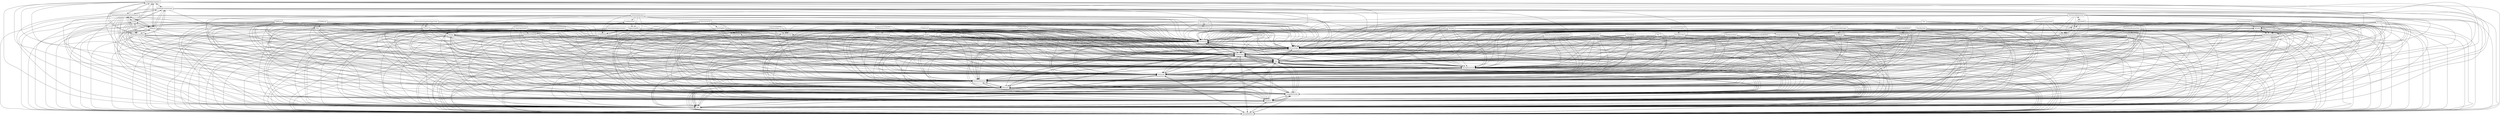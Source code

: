 digraph{
graph [rankdir=TB];
node [shape=box];
edge [arrowhead=normal];
0[label="Performancecritical",]
1[label="Onlinepayments",]
2[label="Relationaldata",]
3[label="Persistence",]
4[label="Thirdpartywebdesigner",]
5[label="Existingdataschema",]
6[label="Newdata",]
7[label="Bulkemail",]
8[label="Newmessagingsystem",]
9[label="Springbatch",]
10[label="Integrationwithexistingsystems",]
11[label="YQL",]
12[label="Bulkprocessing",]
13[label="Opensystem",]
14[label="Businesslogic",]
15[label="SpringWebFlow",]
16[label="Legalrequirement",]
17[label="AJAX",]
18[label="DOMParser",]
19[label="Pageflows",]
20[label="Externalhostingathostingprovider",]
21[label="Loadbalancing",]
22[label="JMS",]
23[label="Businesscontinuity",]
24[label="Security",]
25[label="Email",]
26[label="Newdesign",]
27[label="GoogleWebToolkit",]
28[label="Internalhostingatcustomer",]
29[label="Hibernate",]
30[label="Performancetesting",]
31[label="Distributedtransactions",]
32[label="Highavailability",]
33[label="ApacheMQ",]
34[label="Dataprocessing",]
35[label="NakedObjectspattern",]
36[label="JQuery",]
37[label="Existingdesign",]
38[label="Existingdata",]
39[label="Relationaldatabase",]
40[label="Manualtransformationsbetweenlayers",]
41[label="Lookuptables",]
42[label="Transactions",]
43[label="Usersessions",]
44[label="Existingmessagingsystem",]
45[label="Customlogic",]
46[label="Datamodel",]
47[label="JSONtoJavaconversions",]
48[label="Automatictransformationsbetweenlayers",]
49[label="Springframework",]
50[label="Transactionsecurity",]
51[label="Droolsrulesengine",]
52[label="SelfprovidedRDBMS",]
53[label="Messaging",]
54[label="JSONrepresentation",]
55[label="Businessrequirement",]
56[label="CustomerprovidedRDBMS",]
57[label="JPAbeans",]
58[label="Datasecurity",]
59[label="Core",]
60[label="New",]
61[label="Sessionreplication",]
62[label="SAXParser",]
63[label="Dataconversion",]
64[label="Text",]
65[label="jsonlib",]
66[label="HSQLDB",]
67[label="Existing",]
68[label="Presentation",]
69[label="Hosting",]
70[label="Closedsystem",]
71[label="Clustering",]
72[label="Tomcat",]
73[label="XML",]
74[label="Businessrules",]
75[label="Identitymanagement",]
76[label="Newdataschema",]
0->3[label="",]
0->14[label="",]
0->15[label="",]
0->17[label="",]
0->19[label="",]
0->27[label="",]
0->29[label="",]
0->30[label="",]
0->39[label="",]
0->46[label="",]
0->49[label="",]
0->59[label="",]
0->68[label="",]
1->3[label="",]
1->14[label="",]
1->15[label="",]
1->17[label="",]
1->19[label="",]
1->27[label="",]
1->29[label="",]
1->39[label="",]
1->46[label="",]
1->49[label="",]
1->59[label="",]
1->68[label="",]
2->3[label="",]
2->14[label="",]
2->15[label="",]
2->17[label="",]
2->19[label="",]
2->27[label="",]
2->29[label="",]
2->34[label="",]
2->39[label="",]
2->46[label="",]
2->49[label="",]
2->59[label="",]
2->68[label="",]
3->14[label="",]
3->15[label="",]
3->17[label="",]
3->19[label="",]
3->27[label="",]
3->29[label="",]
3->39[label="",]
3->46[label="",]
3->49[label="",]
3->59[label="",]
3->68[label="",]
4->3[label="",]
4->14[label="",]
4->15[label="",]
4->17[label="",]
4->19[label="",]
4->26[label="",]
4->27[label="",]
4->29[label="",]
4->39[label="",]
4->46[label="",]
4->49[label="",]
4->59[label="",]
4->68[label="",]
5->3[label="",]
5->14[label="",]
5->15[label="",]
5->17[label="",]
5->19[label="",]
5->27[label="",]
5->29[label="",]
5->39[label="",]
5->46[label="",]
5->49[label="",]
5->59[label="",]
5->68[label="",]
6->3[label="",]
6->14[label="",]
6->15[label="",]
6->17[label="",]
6->19[label="",]
6->27[label="",]
6->29[label="",]
6->39[label="",]
6->41[label="",]
6->46[label="",]
6->49[label="",]
6->59[label="",]
6->68[label="",]
7->3[label="",]
7->14[label="",]
7->15[label="",]
7->17[label="",]
7->19[label="",]
7->25[label="",]
7->27[label="",]
7->29[label="",]
7->39[label="",]
7->46[label="",]
7->49[label="",]
7->59[label="",]
7->68[label="",]
8->3[label="",]
8->14[label="",]
8->15[label="",]
8->17[label="",]
8->19[label="",]
8->22[label="",]
8->27[label="",]
8->29[label="",]
8->33[label="",]
8->39[label="",]
8->46[label="",]
8->49[label="",]
8->53[label="",]
8->59[label="",]
8->68[label="",]
9->3[label="",]
9->12[label="",]
9->14[label="",]
9->15[label="",]
9->17[label="",]
9->19[label="",]
9->27[label="",]
9->29[label="",]
9->34[label="",]
9->39[label="",]
9->46[label="",]
9->49[label="",]
9->59[label="",]
9->68[label="",]
10->3[label="",]
10->14[label="",]
10->15[label="",]
10->17[label="",]
10->19[label="",]
10->27[label="",]
10->29[label="",]
10->39[label="",]
10->46[label="",]
10->49[label="",]
10->59[label="",]
10->68[label="",]
11->3[label="",]
11->14[label="",]
11->15[label="",]
11->17[label="",]
11->19[label="",]
11->27[label="",]
11->29[label="",]
11->39[label="",]
11->46[label="",]
11->49[label="",]
11->59[label="",]
11->68[label="",]
12->3[label="",]
12->9[label="",]
12->14[label="",]
12->15[label="",]
12->17[label="",]
12->19[label="",]
12->27[label="",]
12->29[label="",]
12->34[label="",]
12->39[label="",]
12->46[label="",]
12->49[label="",]
12->59[label="",]
12->68[label="",]
13->3[label="",]
13->10[label="",]
13->14[label="",]
13->15[label="",]
13->17[label="",]
13->19[label="",]
13->27[label="",]
13->29[label="",]
13->39[label="",]
13->46[label="",]
13->49[label="",]
13->59[label="",]
13->68[label="",]
14->3[label="",]
14->15[label="",]
14->17[label="",]
14->19[label="",]
14->27[label="",]
14->29[label="",]
14->39[label="",]
14->46[label="",]
14->49[label="",]
14->59[label="",]
14->68[label="",]
15->3[label="",]
15->14[label="",]
15->17[label="",]
15->19[label="",]
15->27[label="",]
15->29[label="",]
15->39[label="",]
15->46[label="",]
15->49[label="",]
15->59[label="",]
15->68[label="",]
16->3[label="",]
16->14[label="",]
16->15[label="",]
16->17[label="",]
16->19[label="",]
16->23[label="",]
16->27[label="",]
16->29[label="",]
16->39[label="",]
16->46[label="",]
16->49[label="",]
16->59[label="",]
16->68[label="",]
17->3[label="",]
17->14[label="",]
17->15[label="",]
17->19[label="",]
17->27[label="",]
17->29[label="",]
17->39[label="",]
17->46[label="",]
17->49[label="",]
17->59[label="",]
17->68[label="",]
18->3[label="",]
18->14[label="",]
18->15[label="",]
18->17[label="",]
18->19[label="",]
18->27[label="",]
18->29[label="",]
18->34[label="",]
18->39[label="",]
18->46[label="",]
18->49[label="",]
18->59[label="",]
18->68[label="",]
18->73[label="",]
19->3[label="",]
19->14[label="",]
19->15[label="",]
19->17[label="",]
19->27[label="",]
19->29[label="",]
19->39[label="",]
19->46[label="",]
19->49[label="",]
19->59[label="",]
19->68[label="",]
20->3[label="",]
20->14[label="",]
20->15[label="",]
20->17[label="",]
20->19[label="",]
20->27[label="",]
20->29[label="",]
20->39[label="",]
20->46[label="",]
20->49[label="",]
20->59[label="",]
20->68[label="",]
20->69[label="",]
20->72[label="",]
21->3[label="",]
21->14[label="",]
21->15[label="",]
21->17[label="",]
21->19[label="",]
21->27[label="",]
21->29[label="",]
21->32[label="",]
21->39[label="",]
21->46[label="",]
21->49[label="",]
21->59[label="",]
21->68[label="",]
21->71[label="",]
22->3[label="",]
22->14[label="",]
22->15[label="",]
22->17[label="",]
22->19[label="",]
22->27[label="",]
22->29[label="",]
22->39[label="",]
22->46[label="",]
22->49[label="",]
22->53[label="",]
22->59[label="",]
22->68[label="",]
23->3[label="",]
23->14[label="",]
23->15[label="",]
23->17[label="",]
23->19[label="",]
23->27[label="",]
23->29[label="",]
23->39[label="",]
23->46[label="",]
23->49[label="",]
23->59[label="",]
23->68[label="",]
24->3[label="",]
24->14[label="",]
24->15[label="",]
24->17[label="",]
24->19[label="",]
24->27[label="",]
24->29[label="",]
24->39[label="",]
24->46[label="",]
24->49[label="",]
24->59[label="",]
24->68[label="",]
24->75[label="",]
25->3[label="",]
25->14[label="",]
25->15[label="",]
25->17[label="",]
25->19[label="",]
25->27[label="",]
25->29[label="",]
25->39[label="",]
25->46[label="",]
25->49[label="",]
25->59[label="",]
25->68[label="",]
26->3[label="",]
26->4[label="",]
26->14[label="",]
26->15[label="",]
26->17[label="",]
26->19[label="",]
26->27[label="",]
26->29[label="",]
26->39[label="",]
26->46[label="",]
26->49[label="",]
26->59[label="",]
26->68[label="",]
27->3[label="",]
27->14[label="",]
27->15[label="",]
27->17[label="",]
27->19[label="",]
27->29[label="",]
27->39[label="",]
27->46[label="",]
27->49[label="",]
27->59[label="",]
27->68[label="",]
28->3[label="",]
28->14[label="",]
28->15[label="",]
28->17[label="",]
28->19[label="",]
28->27[label="",]
28->29[label="",]
28->39[label="",]
28->46[label="",]
28->49[label="",]
28->59[label="",]
28->68[label="",]
28->69[label="",]
29->3[label="",]
29->14[label="",]
29->15[label="",]
29->17[label="",]
29->19[label="",]
29->27[label="",]
29->39[label="",]
29->46[label="",]
29->49[label="",]
29->59[label="",]
29->68[label="",]
30->0[label="",]
30->3[label="",]
30->14[label="",]
30->15[label="",]
30->17[label="",]
30->19[label="",]
30->27[label="",]
30->29[label="",]
30->39[label="",]
30->46[label="",]
30->49[label="",]
30->59[label="",]
30->68[label="",]
31->3[label="",]
31->14[label="",]
31->15[label="",]
31->17[label="",]
31->19[label="",]
31->27[label="",]
31->29[label="",]
31->39[label="",]
31->42[label="",]
31->46[label="",]
31->49[label="",]
31->59[label="",]
31->68[label="",]
32->3[label="",]
32->14[label="",]
32->15[label="",]
32->17[label="",]
32->19[label="",]
32->21[label="",]
32->27[label="",]
32->29[label="",]
32->39[label="",]
32->46[label="",]
32->49[label="",]
32->59[label="",]
32->68[label="",]
32->71[label="",]
33->3[label="",]
33->8[label="",]
33->14[label="",]
33->15[label="",]
33->17[label="",]
33->19[label="",]
33->22[label="",]
33->27[label="",]
33->29[label="",]
33->39[label="",]
33->46[label="",]
33->49[label="",]
33->53[label="",]
33->59[label="",]
33->68[label="",]
34->3[label="",]
34->14[label="",]
34->15[label="",]
34->17[label="",]
34->19[label="",]
34->27[label="",]
34->29[label="",]
34->39[label="",]
34->46[label="",]
34->49[label="",]
34->59[label="",]
34->68[label="",]
35->3[label="",]
35->14[label="",]
35->15[label="",]
35->17[label="",]
35->19[label="",]
35->27[label="",]
35->29[label="",]
35->39[label="",]
35->46[label="",]
35->47[label="",]
35->48[label="",]
35->49[label="",]
35->54[label="",]
35->57[label="",]
35->59[label="",]
35->65[label="",]
35->68[label="",]
36->3[label="",]
36->14[label="",]
36->15[label="",]
36->17[label="",]
36->19[label="",]
36->27[label="",]
36->29[label="",]
36->39[label="",]
36->46[label="",]
36->49[label="",]
36->59[label="",]
36->68[label="",]
37->3[label="",]
37->14[label="",]
37->15[label="",]
37->17[label="",]
37->19[label="",]
37->27[label="",]
37->29[label="",]
37->39[label="",]
37->46[label="",]
37->49[label="",]
37->59[label="",]
37->68[label="",]
38->3[label="",]
38->14[label="",]
38->15[label="",]
38->17[label="",]
38->19[label="",]
38->27[label="",]
38->29[label="",]
38->39[label="",]
38->41[label="",]
38->46[label="",]
38->49[label="",]
38->59[label="",]
38->68[label="",]
39->3[label="",]
39->14[label="",]
39->15[label="",]
39->17[label="",]
39->19[label="",]
39->27[label="",]
39->29[label="",]
39->46[label="",]
39->49[label="",]
39->59[label="",]
39->68[label="",]
40->3[label="",]
40->14[label="",]
40->15[label="",]
40->17[label="",]
40->19[label="",]
40->27[label="",]
40->29[label="",]
40->39[label="",]
40->46[label="",]
40->49[label="",]
40->59[label="",]
40->68[label="",]
41->3[label="",]
41->14[label="",]
41->15[label="",]
41->17[label="",]
41->19[label="",]
41->27[label="",]
41->29[label="",]
41->39[label="",]
41->46[label="",]
41->49[label="",]
41->59[label="",]
41->68[label="",]
42->3[label="",]
42->14[label="",]
42->15[label="",]
42->17[label="",]
42->19[label="",]
42->27[label="",]
42->29[label="",]
42->39[label="",]
42->46[label="",]
42->49[label="",]
42->59[label="",]
42->68[label="",]
43->3[label="",]
43->14[label="",]
43->15[label="",]
43->17[label="",]
43->19[label="",]
43->27[label="",]
43->29[label="",]
43->39[label="",]
43->46[label="",]
43->49[label="",]
43->59[label="",]
43->68[label="",]
44->3[label="",]
44->14[label="",]
44->15[label="",]
44->17[label="",]
44->19[label="",]
44->22[label="",]
44->27[label="",]
44->29[label="",]
44->39[label="",]
44->46[label="",]
44->49[label="",]
44->53[label="",]
44->59[label="",]
44->68[label="",]
45->3[label="",]
45->14[label="",]
45->15[label="",]
45->17[label="",]
45->19[label="",]
45->27[label="",]
45->29[label="",]
45->39[label="",]
45->46[label="",]
45->49[label="",]
45->59[label="",]
45->68[label="",]
46->3[label="",]
46->14[label="",]
46->15[label="",]
46->17[label="",]
46->19[label="",]
46->27[label="",]
46->29[label="",]
46->39[label="",]
46->49[label="",]
46->59[label="",]
46->68[label="",]
47->3[label="",]
47->14[label="",]
47->15[label="",]
47->17[label="",]
47->19[label="",]
47->27[label="",]
47->29[label="",]
47->35[label="",]
47->39[label="",]
47->46[label="",]
47->48[label="",]
47->49[label="",]
47->54[label="",]
47->57[label="",]
47->59[label="",]
47->65[label="",]
47->68[label="",]
48->3[label="",]
48->14[label="",]
48->15[label="",]
48->17[label="",]
48->19[label="",]
48->27[label="",]
48->29[label="",]
48->35[label="",]
48->39[label="",]
48->46[label="",]
48->47[label="",]
48->49[label="",]
48->54[label="",]
48->57[label="",]
48->59[label="",]
48->65[label="",]
48->68[label="",]
49->3[label="",]
49->14[label="",]
49->15[label="",]
49->17[label="",]
49->19[label="",]
49->27[label="",]
49->29[label="",]
49->39[label="",]
49->46[label="",]
49->59[label="",]
49->68[label="",]
50->3[label="",]
50->14[label="",]
50->15[label="",]
50->17[label="",]
50->19[label="",]
50->24[label="",]
50->27[label="",]
50->29[label="",]
50->39[label="",]
50->46[label="",]
50->49[label="",]
50->59[label="",]
50->68[label="",]
50->75[label="",]
51->3[label="",]
51->14[label="",]
51->15[label="",]
51->17[label="",]
51->19[label="",]
51->27[label="",]
51->29[label="",]
51->39[label="",]
51->46[label="",]
51->49[label="",]
51->59[label="",]
51->68[label="",]
51->74[label="",]
52->3[label="",]
52->14[label="",]
52->15[label="",]
52->17[label="",]
52->19[label="",]
52->27[label="",]
52->29[label="",]
52->39[label="",]
52->46[label="",]
52->49[label="",]
52->59[label="",]
52->66[label="",]
52->68[label="",]
53->3[label="",]
53->14[label="",]
53->15[label="",]
53->17[label="",]
53->19[label="",]
53->22[label="",]
53->27[label="",]
53->29[label="",]
53->39[label="",]
53->46[label="",]
53->49[label="",]
53->59[label="",]
53->68[label="",]
54->3[label="",]
54->14[label="",]
54->15[label="",]
54->17[label="",]
54->19[label="",]
54->27[label="",]
54->29[label="",]
54->35[label="",]
54->39[label="",]
54->46[label="",]
54->47[label="",]
54->48[label="",]
54->49[label="",]
54->57[label="",]
54->59[label="",]
54->65[label="",]
54->68[label="",]
55->3[label="",]
55->14[label="",]
55->15[label="",]
55->17[label="",]
55->19[label="",]
55->23[label="",]
55->27[label="",]
55->29[label="",]
55->39[label="",]
55->46[label="",]
55->49[label="",]
55->59[label="",]
55->68[label="",]
56->3[label="",]
56->14[label="",]
56->15[label="",]
56->17[label="",]
56->19[label="",]
56->27[label="",]
56->29[label="",]
56->39[label="",]
56->46[label="",]
56->49[label="",]
56->59[label="",]
56->68[label="",]
57->3[label="",]
57->14[label="",]
57->15[label="",]
57->17[label="",]
57->19[label="",]
57->27[label="",]
57->29[label="",]
57->35[label="",]
57->39[label="",]
57->46[label="",]
57->47[label="",]
57->48[label="",]
57->49[label="",]
57->54[label="",]
57->59[label="",]
57->65[label="",]
57->68[label="",]
58->3[label="",]
58->14[label="",]
58->15[label="",]
58->17[label="",]
58->19[label="",]
58->24[label="",]
58->27[label="",]
58->29[label="",]
58->39[label="",]
58->46[label="",]
58->49[label="",]
58->59[label="",]
58->68[label="",]
58->75[label="",]
59->3[label="",]
59->14[label="",]
59->15[label="",]
59->17[label="",]
59->19[label="",]
59->27[label="",]
59->29[label="",]
59->39[label="",]
59->46[label="",]
59->49[label="",]
59->68[label="",]
60->3[label="",]
60->14[label="",]
60->15[label="",]
60->17[label="",]
60->19[label="",]
60->24[label="",]
60->27[label="",]
60->29[label="",]
60->39[label="",]
60->46[label="",]
60->49[label="",]
60->59[label="",]
60->68[label="",]
60->75[label="",]
61->3[label="",]
61->14[label="",]
61->15[label="",]
61->17[label="",]
61->19[label="",]
61->21[label="",]
61->27[label="",]
61->29[label="",]
61->32[label="",]
61->39[label="",]
61->46[label="",]
61->49[label="",]
61->59[label="",]
61->68[label="",]
61->71[label="",]
62->3[label="",]
62->14[label="",]
62->15[label="",]
62->17[label="",]
62->19[label="",]
62->27[label="",]
62->29[label="",]
62->34[label="",]
62->39[label="",]
62->46[label="",]
62->49[label="",]
62->59[label="",]
62->68[label="",]
62->73[label="",]
63->3[label="",]
63->14[label="",]
63->15[label="",]
63->17[label="",]
63->19[label="",]
63->27[label="",]
63->29[label="",]
63->38[label="",]
63->39[label="",]
63->41[label="",]
63->46[label="",]
63->49[label="",]
63->59[label="",]
63->68[label="",]
64->3[label="",]
64->14[label="",]
64->15[label="",]
64->17[label="",]
64->19[label="",]
64->27[label="",]
64->29[label="",]
64->34[label="",]
64->39[label="",]
64->46[label="",]
64->49[label="",]
64->59[label="",]
64->68[label="",]
65->3[label="",]
65->14[label="",]
65->15[label="",]
65->17[label="",]
65->19[label="",]
65->27[label="",]
65->29[label="",]
65->35[label="",]
65->39[label="",]
65->46[label="",]
65->47[label="",]
65->48[label="",]
65->49[label="",]
65->54[label="",]
65->57[label="",]
65->59[label="",]
65->68[label="",]
66->3[label="",]
66->14[label="",]
66->15[label="",]
66->17[label="",]
66->19[label="",]
66->27[label="",]
66->29[label="",]
66->39[label="",]
66->46[label="",]
66->49[label="",]
66->52[label="",]
66->59[label="",]
66->68[label="",]
67->3[label="",]
67->14[label="",]
67->15[label="",]
67->17[label="",]
67->19[label="",]
67->24[label="",]
67->27[label="",]
67->29[label="",]
67->39[label="",]
67->46[label="",]
67->49[label="",]
67->59[label="",]
67->68[label="",]
67->75[label="",]
68->3[label="",]
68->14[label="",]
68->15[label="",]
68->17[label="",]
68->19[label="",]
68->27[label="",]
68->29[label="",]
68->39[label="",]
68->46[label="",]
68->49[label="",]
68->59[label="",]
69->3[label="",]
69->14[label="",]
69->15[label="",]
69->17[label="",]
69->19[label="",]
69->27[label="",]
69->29[label="",]
69->39[label="",]
69->46[label="",]
69->49[label="",]
69->59[label="",]
69->68[label="",]
70->3[label="",]
70->10[label="",]
70->14[label="",]
70->15[label="",]
70->17[label="",]
70->19[label="",]
70->27[label="",]
70->29[label="",]
70->39[label="",]
70->46[label="",]
70->49[label="",]
70->59[label="",]
70->68[label="",]
71->3[label="",]
71->14[label="",]
71->15[label="",]
71->17[label="",]
71->19[label="",]
71->21[label="",]
71->27[label="",]
71->29[label="",]
71->32[label="",]
71->39[label="",]
71->46[label="",]
71->49[label="",]
71->59[label="",]
71->68[label="",]
72->3[label="",]
72->14[label="",]
72->15[label="",]
72->17[label="",]
72->19[label="",]
72->20[label="",]
72->27[label="",]
72->29[label="",]
72->39[label="",]
72->46[label="",]
72->49[label="",]
72->59[label="",]
72->68[label="",]
72->69[label="",]
73->3[label="",]
73->14[label="",]
73->15[label="",]
73->17[label="",]
73->19[label="",]
73->27[label="",]
73->29[label="",]
73->34[label="",]
73->39[label="",]
73->46[label="",]
73->49[label="",]
73->59[label="",]
73->68[label="",]
74->3[label="",]
74->14[label="",]
74->15[label="",]
74->17[label="",]
74->19[label="",]
74->27[label="",]
74->29[label="",]
74->39[label="",]
74->46[label="",]
74->49[label="",]
74->51[label="",]
74->59[label="",]
74->68[label="",]
75->3[label="",]
75->14[label="",]
75->15[label="",]
75->17[label="",]
75->19[label="",]
75->24[label="",]
75->27[label="",]
75->29[label="",]
75->39[label="",]
75->46[label="",]
75->49[label="",]
75->59[label="",]
75->68[label="",]
76->3[label="",]
76->14[label="",]
76->15[label="",]
76->17[label="",]
76->19[label="",]
76->27[label="",]
76->29[label="",]
76->39[label="",]
76->46[label="",]
76->49[label="",]
76->59[label="",]
76->68[label="",]
}
